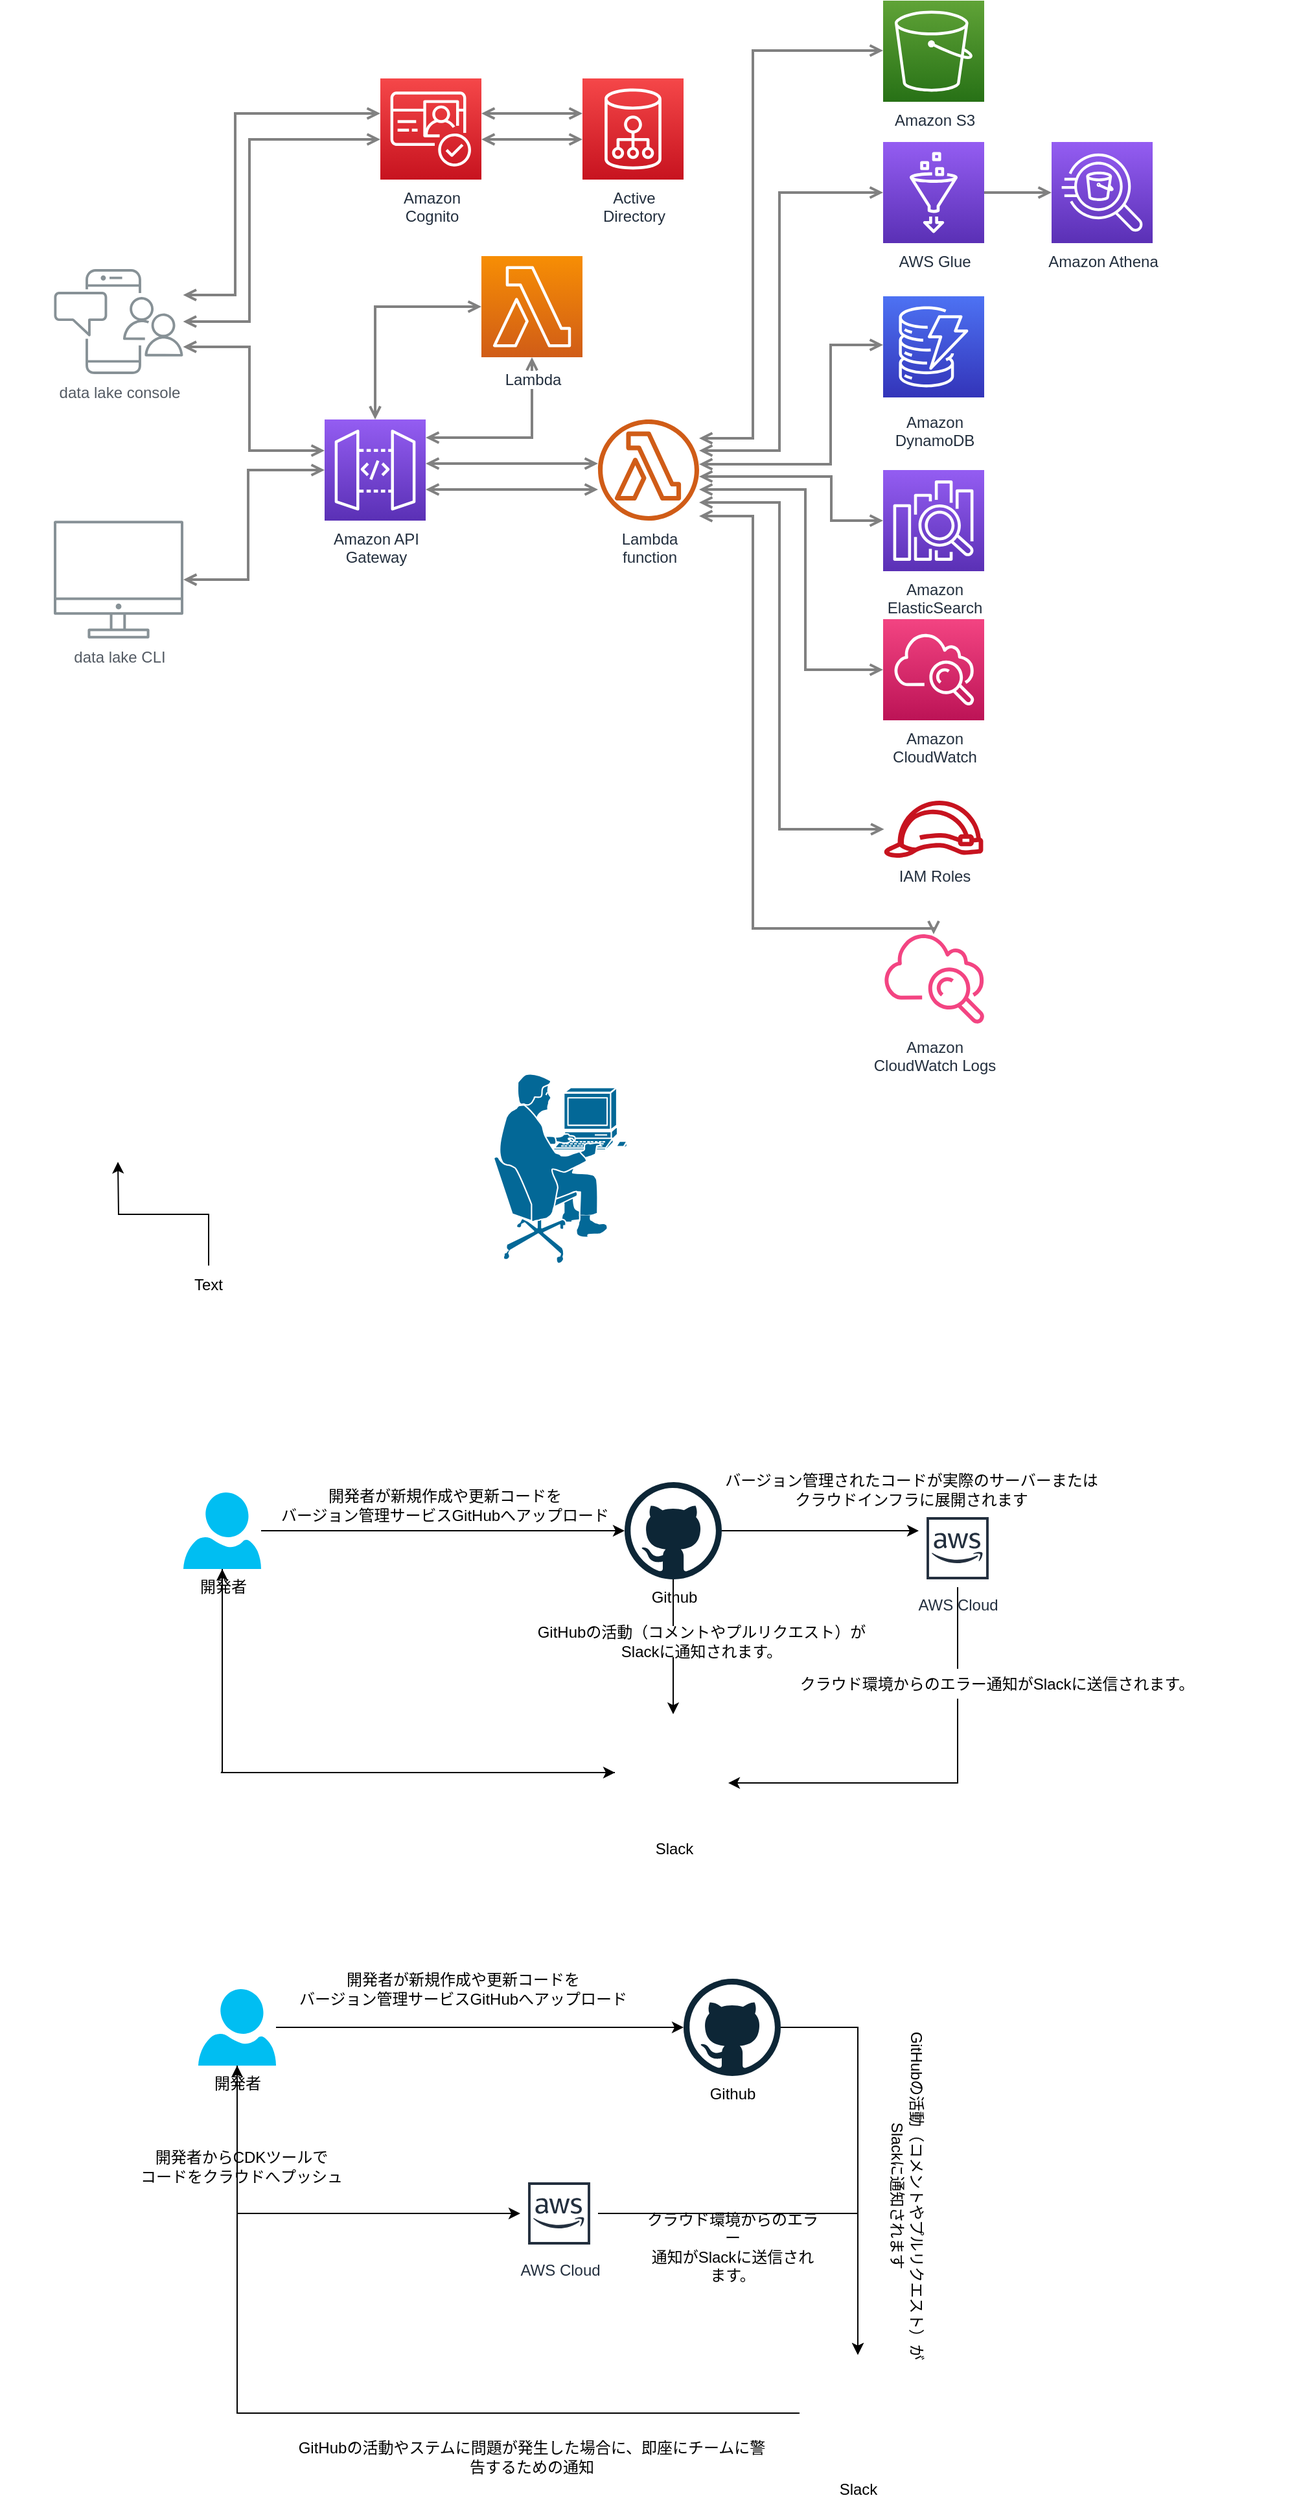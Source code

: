 <mxfile version="24.7.13">
  <diagram id="Ht1M8jgEwFfnCIfOTk4-" name="Page-1">
    <mxGraphModel dx="1320" dy="761" grid="0" gridSize="10" guides="1" tooltips="1" connect="1" arrows="1" fold="1" page="0" pageScale="1" pageWidth="1169" pageHeight="827" background="none" math="0" shadow="0">
      <root>
        <mxCell id="0" />
        <mxCell id="1" parent="0" />
        <mxCell id="UEzPUAAOIrF-is8g5C7q-128" style="edgeStyle=orthogonalEdgeStyle;rounded=0;orthogonalLoop=1;jettySize=auto;html=1;startArrow=open;startFill=0;endArrow=open;endFill=0;strokeWidth=2;strokeColor=#808080;" parent="1" source="UEzPUAAOIrF-is8g5C7q-109" target="UEzPUAAOIrF-is8g5C7q-114" edge="1">
          <mxGeometry relative="1" as="geometry">
            <Array as="points">
              <mxPoint x="310.5" y="461.5" />
              <mxPoint x="310.5" y="376.5" />
            </Array>
          </mxGeometry>
        </mxCell>
        <mxCell id="UEzPUAAOIrF-is8g5C7q-124" style="edgeStyle=orthogonalEdgeStyle;rounded=0;orthogonalLoop=1;jettySize=auto;html=1;startArrow=open;startFill=0;endArrow=open;endFill=0;strokeWidth=2;strokeColor=#808080;" parent="1" source="UEzPUAAOIrF-is8g5C7q-110" target="UEzPUAAOIrF-is8g5C7q-111" edge="1">
          <mxGeometry relative="1" as="geometry">
            <Array as="points">
              <mxPoint x="300.5" y="241.5" />
              <mxPoint x="300.5" y="101.5" />
            </Array>
          </mxGeometry>
        </mxCell>
        <mxCell id="UEzPUAAOIrF-is8g5C7q-127" style="edgeStyle=orthogonalEdgeStyle;rounded=0;orthogonalLoop=1;jettySize=auto;html=1;startArrow=open;startFill=0;endArrow=open;endFill=0;strokeWidth=2;strokeColor=#808080;" parent="1" source="UEzPUAAOIrF-is8g5C7q-110" target="UEzPUAAOIrF-is8g5C7q-114" edge="1">
          <mxGeometry relative="1" as="geometry">
            <Array as="points">
              <mxPoint x="311.5" y="281.5" />
              <mxPoint x="311.5" y="361.5" />
            </Array>
          </mxGeometry>
        </mxCell>
        <mxCell id="UEzPUAAOIrF-is8g5C7q-125" style="edgeStyle=orthogonalEdgeStyle;rounded=0;orthogonalLoop=1;jettySize=auto;html=1;startArrow=open;startFill=0;endArrow=open;endFill=0;strokeWidth=2;strokeColor=#808080;" parent="1" source="UEzPUAAOIrF-is8g5C7q-111" target="UEzPUAAOIrF-is8g5C7q-112" edge="1">
          <mxGeometry relative="1" as="geometry">
            <Array as="points">
              <mxPoint x="530.5" y="101.5" />
              <mxPoint x="530.5" y="101.5" />
            </Array>
          </mxGeometry>
        </mxCell>
        <mxCell id="UEzPUAAOIrF-is8g5C7q-126" style="edgeStyle=orthogonalEdgeStyle;rounded=0;orthogonalLoop=1;jettySize=auto;html=1;startArrow=open;startFill=0;endArrow=open;endFill=0;strokeWidth=2;strokeColor=#808080;" parent="1" source="UEzPUAAOIrF-is8g5C7q-113" target="UEzPUAAOIrF-is8g5C7q-114" edge="1">
          <mxGeometry relative="1" as="geometry" />
        </mxCell>
        <mxCell id="UEzPUAAOIrF-is8g5C7q-129" style="edgeStyle=orthogonalEdgeStyle;rounded=0;orthogonalLoop=1;jettySize=auto;html=1;startArrow=open;startFill=0;endArrow=open;endFill=0;strokeWidth=2;strokeColor=#808080;" parent="1" source="UEzPUAAOIrF-is8g5C7q-114" target="UEzPUAAOIrF-is8g5C7q-115" edge="1">
          <mxGeometry relative="1" as="geometry">
            <Array as="points">
              <mxPoint x="510.5" y="391.5" />
              <mxPoint x="510.5" y="391.5" />
            </Array>
          </mxGeometry>
        </mxCell>
        <mxCell id="UEzPUAAOIrF-is8g5C7q-130" style="edgeStyle=orthogonalEdgeStyle;rounded=0;orthogonalLoop=1;jettySize=auto;html=1;startArrow=open;startFill=0;endArrow=open;endFill=0;strokeWidth=2;strokeColor=#808080;" parent="1" source="UEzPUAAOIrF-is8g5C7q-115" target="UEzPUAAOIrF-is8g5C7q-116" edge="1">
          <mxGeometry relative="1" as="geometry">
            <Array as="points">
              <mxPoint x="700" y="352" />
              <mxPoint x="700" y="53" />
            </Array>
          </mxGeometry>
        </mxCell>
        <mxCell id="UEzPUAAOIrF-is8g5C7q-131" style="edgeStyle=orthogonalEdgeStyle;rounded=0;orthogonalLoop=1;jettySize=auto;html=1;startArrow=open;startFill=0;endArrow=open;endFill=0;strokeWidth=2;strokeColor=#808080;" parent="1" source="UEzPUAAOIrF-is8g5C7q-115" target="UEzPUAAOIrF-is8g5C7q-117" edge="1">
          <mxGeometry relative="1" as="geometry">
            <Array as="points">
              <mxPoint x="720.5" y="361.5" />
              <mxPoint x="720.5" y="162.5" />
            </Array>
          </mxGeometry>
        </mxCell>
        <mxCell id="UEzPUAAOIrF-is8g5C7q-132" style="edgeStyle=orthogonalEdgeStyle;rounded=0;orthogonalLoop=1;jettySize=auto;html=1;startArrow=open;startFill=0;endArrow=open;endFill=0;strokeWidth=2;strokeColor=#808080;" parent="1" source="UEzPUAAOIrF-is8g5C7q-115" target="UEzPUAAOIrF-is8g5C7q-119" edge="1">
          <mxGeometry relative="1" as="geometry">
            <Array as="points">
              <mxPoint x="760" y="372" />
              <mxPoint x="760" y="280" />
            </Array>
          </mxGeometry>
        </mxCell>
        <mxCell id="UEzPUAAOIrF-is8g5C7q-133" style="edgeStyle=orthogonalEdgeStyle;rounded=0;orthogonalLoop=1;jettySize=auto;html=1;startArrow=open;startFill=0;endArrow=open;endFill=0;strokeWidth=2;strokeColor=#808080;" parent="1" source="UEzPUAAOIrF-is8g5C7q-115" target="UEzPUAAOIrF-is8g5C7q-120" edge="1">
          <mxGeometry relative="1" as="geometry">
            <Array as="points">
              <mxPoint x="760.5" y="381.5" />
              <mxPoint x="760.5" y="415.5" />
            </Array>
          </mxGeometry>
        </mxCell>
        <mxCell id="UEzPUAAOIrF-is8g5C7q-134" style="edgeStyle=orthogonalEdgeStyle;rounded=0;orthogonalLoop=1;jettySize=auto;html=1;startArrow=open;startFill=0;endArrow=open;endFill=0;strokeWidth=2;strokeColor=#808080;" parent="1" source="UEzPUAAOIrF-is8g5C7q-115" target="UEzPUAAOIrF-is8g5C7q-121" edge="1">
          <mxGeometry relative="1" as="geometry">
            <Array as="points">
              <mxPoint x="740.5" y="391.5" />
              <mxPoint x="740.5" y="530.5" />
            </Array>
          </mxGeometry>
        </mxCell>
        <mxCell id="UEzPUAAOIrF-is8g5C7q-135" style="edgeStyle=orthogonalEdgeStyle;rounded=0;orthogonalLoop=1;jettySize=auto;html=1;startArrow=open;startFill=0;endArrow=open;endFill=0;strokeWidth=2;strokeColor=#808080;" parent="1" source="UEzPUAAOIrF-is8g5C7q-115" target="UEzPUAAOIrF-is8g5C7q-122" edge="1">
          <mxGeometry relative="1" as="geometry">
            <Array as="points">
              <mxPoint x="720.5" y="401.5" />
              <mxPoint x="720.5" y="653.5" />
            </Array>
          </mxGeometry>
        </mxCell>
        <mxCell id="UEzPUAAOIrF-is8g5C7q-136" style="edgeStyle=orthogonalEdgeStyle;rounded=0;orthogonalLoop=1;jettySize=auto;html=1;startArrow=open;startFill=0;endArrow=open;endFill=0;strokeWidth=2;strokeColor=#808080;" parent="1" source="UEzPUAAOIrF-is8g5C7q-115" target="UEzPUAAOIrF-is8g5C7q-123" edge="1">
          <mxGeometry relative="1" as="geometry">
            <Array as="points">
              <mxPoint x="700" y="412" />
              <mxPoint x="700" y="730" />
            </Array>
          </mxGeometry>
        </mxCell>
        <mxCell id="UEzPUAAOIrF-is8g5C7q-137" value="" style="edgeStyle=orthogonalEdgeStyle;rounded=0;orthogonalLoop=1;jettySize=auto;html=1;startArrow=none;startFill=0;endArrow=open;endFill=0;strokeWidth=2;strokeColor=#808080;" parent="1" source="UEzPUAAOIrF-is8g5C7q-117" target="UEzPUAAOIrF-is8g5C7q-118" edge="1">
          <mxGeometry relative="1" as="geometry" />
        </mxCell>
        <mxCell id="UEzPUAAOIrF-is8g5C7q-139" style="edgeStyle=orthogonalEdgeStyle;rounded=0;orthogonalLoop=1;jettySize=auto;html=1;startArrow=open;startFill=0;endArrow=open;endFill=0;strokeWidth=2;strokeColor=#808080;" parent="1" source="UEzPUAAOIrF-is8g5C7q-110" target="UEzPUAAOIrF-is8g5C7q-111" edge="1">
          <mxGeometry relative="1" as="geometry">
            <mxPoint x="270.285" y="261.676" as="sourcePoint" />
            <mxPoint x="422.5" y="124.029" as="targetPoint" />
            <Array as="points">
              <mxPoint x="311.5" y="261.5" />
              <mxPoint x="311.5" y="121.5" />
            </Array>
          </mxGeometry>
        </mxCell>
        <mxCell id="UEzPUAAOIrF-is8g5C7q-141" style="edgeStyle=orthogonalEdgeStyle;rounded=0;orthogonalLoop=1;jettySize=auto;html=1;startArrow=open;startFill=0;endArrow=open;endFill=0;strokeWidth=2;strokeColor=#808080;" parent="1" source="UEzPUAAOIrF-is8g5C7q-113" target="UEzPUAAOIrF-is8g5C7q-114" edge="1">
          <mxGeometry relative="1" as="geometry">
            <mxPoint x="500.5" y="260.224" as="sourcePoint" />
            <mxPoint x="418.466" y="347.5" as="targetPoint" />
            <Array as="points">
              <mxPoint x="529.5" y="351.5" />
            </Array>
          </mxGeometry>
        </mxCell>
        <mxCell id="UEzPUAAOIrF-is8g5C7q-142" style="edgeStyle=orthogonalEdgeStyle;rounded=0;orthogonalLoop=1;jettySize=auto;html=1;startArrow=open;startFill=0;endArrow=open;endFill=0;strokeWidth=2;strokeColor=#808080;" parent="1" source="UEzPUAAOIrF-is8g5C7q-114" target="UEzPUAAOIrF-is8g5C7q-115" edge="1">
          <mxGeometry relative="1" as="geometry">
            <mxPoint x="457.5" y="386.5" as="sourcePoint" />
            <mxPoint x="590.5" y="386.5" as="targetPoint" />
            <Array as="points">
              <mxPoint x="510.5" y="371.5" />
              <mxPoint x="510.5" y="371.5" />
            </Array>
          </mxGeometry>
        </mxCell>
        <mxCell id="UEzPUAAOIrF-is8g5C7q-143" style="edgeStyle=orthogonalEdgeStyle;rounded=0;orthogonalLoop=1;jettySize=auto;html=1;startArrow=open;startFill=0;endArrow=open;endFill=0;strokeWidth=2;strokeColor=#808080;" parent="1" source="UEzPUAAOIrF-is8g5C7q-111" target="UEzPUAAOIrF-is8g5C7q-112" edge="1">
          <mxGeometry relative="1" as="geometry">
            <mxPoint x="500.5" y="111.5" as="sourcePoint" />
            <mxPoint x="578.5" y="111.5" as="targetPoint" />
            <Array as="points">
              <mxPoint x="530.5" y="121.5" />
              <mxPoint x="530.5" y="121.5" />
            </Array>
          </mxGeometry>
        </mxCell>
        <mxCell id="UEzPUAAOIrF-is8g5C7q-109" value="data lake CLI" style="outlineConnect=0;gradientColor=none;fontColor=#545B64;strokeColor=none;fillColor=#879196;dashed=0;verticalLabelPosition=bottom;verticalAlign=top;align=center;html=1;fontSize=12;fontStyle=0;aspect=fixed;shape=mxgraph.aws4.illustration_desktop;pointerEvents=1;labelBackgroundColor=#ffffff;" parent="1" vertex="1">
          <mxGeometry x="160.5" y="415.5" width="100" height="91" as="geometry" />
        </mxCell>
        <mxCell id="UEzPUAAOIrF-is8g5C7q-110" value="data lake console" style="outlineConnect=0;gradientColor=none;fontColor=#545B64;strokeColor=none;fillColor=#879196;dashed=0;verticalLabelPosition=bottom;verticalAlign=top;align=center;html=1;fontSize=12;fontStyle=0;aspect=fixed;shape=mxgraph.aws4.illustration_notification;pointerEvents=1;labelBackgroundColor=#ffffff;" parent="1" vertex="1">
          <mxGeometry x="160.5" y="221.5" width="100" height="81" as="geometry" />
        </mxCell>
        <mxCell id="UEzPUAAOIrF-is8g5C7q-111" value="Amazon &lt;br&gt;Cognito" style="outlineConnect=0;fontColor=#232F3E;gradientColor=#F54749;gradientDirection=north;fillColor=#C7131F;strokeColor=#ffffff;dashed=0;verticalLabelPosition=bottom;verticalAlign=top;align=center;html=1;fontSize=12;fontStyle=0;aspect=fixed;shape=mxgraph.aws4.resourceIcon;resIcon=mxgraph.aws4.cognito;labelBackgroundColor=#ffffff;" parent="1" vertex="1">
          <mxGeometry x="412.5" y="74.5" width="78" height="78" as="geometry" />
        </mxCell>
        <mxCell id="UEzPUAAOIrF-is8g5C7q-112" value="Active&lt;br&gt;Directory" style="outlineConnect=0;fontColor=#232F3E;gradientColor=#F54749;gradientDirection=north;fillColor=#C7131F;strokeColor=#ffffff;dashed=0;verticalLabelPosition=bottom;verticalAlign=top;align=center;html=1;fontSize=12;fontStyle=0;aspect=fixed;shape=mxgraph.aws4.resourceIcon;resIcon=mxgraph.aws4.cloud_directory;labelBackgroundColor=#ffffff;" parent="1" vertex="1">
          <mxGeometry x="568.5" y="74.5" width="78" height="78" as="geometry" />
        </mxCell>
        <mxCell id="UEzPUAAOIrF-is8g5C7q-113" value="Lambda" style="outlineConnect=0;fontColor=#232F3E;gradientColor=#F78E04;gradientDirection=north;fillColor=#D05C17;strokeColor=#ffffff;dashed=0;verticalLabelPosition=bottom;verticalAlign=top;align=center;html=1;fontSize=12;fontStyle=0;aspect=fixed;shape=mxgraph.aws4.resourceIcon;resIcon=mxgraph.aws4.lambda;labelBackgroundColor=#ffffff;spacingTop=3;" parent="1" vertex="1">
          <mxGeometry x="490.5" y="211.5" width="78" height="78" as="geometry" />
        </mxCell>
        <mxCell id="UEzPUAAOIrF-is8g5C7q-114" value="Amazon API&lt;br&gt;Gateway&lt;br&gt;" style="outlineConnect=0;fontColor=#232F3E;gradientColor=#945DF2;gradientDirection=north;fillColor=#5A30B5;strokeColor=#ffffff;dashed=0;verticalLabelPosition=bottom;verticalAlign=top;align=center;html=1;fontSize=12;fontStyle=0;aspect=fixed;shape=mxgraph.aws4.resourceIcon;resIcon=mxgraph.aws4.api_gateway;labelBackgroundColor=#ffffff;" parent="1" vertex="1">
          <mxGeometry x="369.5" y="337.5" width="78" height="78" as="geometry" />
        </mxCell>
        <mxCell id="UEzPUAAOIrF-is8g5C7q-115" value="Lambda&lt;br&gt;function" style="outlineConnect=0;fontColor=#232F3E;gradientColor=none;fillColor=#D05C17;strokeColor=none;dashed=0;verticalLabelPosition=bottom;verticalAlign=top;align=center;html=1;fontSize=12;fontStyle=0;aspect=fixed;pointerEvents=1;shape=mxgraph.aws4.lambda_function;labelBackgroundColor=#ffffff;" parent="1" vertex="1">
          <mxGeometry x="580.5" y="337.5" width="78" height="78" as="geometry" />
        </mxCell>
        <mxCell id="UEzPUAAOIrF-is8g5C7q-116" value="Amazon S3" style="outlineConnect=0;fontColor=#232F3E;gradientColor=#60A337;gradientDirection=north;fillColor=#277116;strokeColor=#ffffff;dashed=0;verticalLabelPosition=bottom;verticalAlign=top;align=center;html=1;fontSize=12;fontStyle=0;aspect=fixed;shape=mxgraph.aws4.resourceIcon;resIcon=mxgraph.aws4.s3;labelBackgroundColor=#ffffff;" parent="1" vertex="1">
          <mxGeometry x="800.5" y="14.5" width="78" height="78" as="geometry" />
        </mxCell>
        <mxCell id="UEzPUAAOIrF-is8g5C7q-117" value="AWS Glue" style="outlineConnect=0;fontColor=#232F3E;gradientColor=#945DF2;gradientDirection=north;fillColor=#5A30B5;strokeColor=#ffffff;dashed=0;verticalLabelPosition=bottom;verticalAlign=top;align=center;html=1;fontSize=12;fontStyle=0;aspect=fixed;shape=mxgraph.aws4.resourceIcon;resIcon=mxgraph.aws4.glue;labelBackgroundColor=#ffffff;" parent="1" vertex="1">
          <mxGeometry x="800.5" y="123.5" width="78" height="78" as="geometry" />
        </mxCell>
        <mxCell id="UEzPUAAOIrF-is8g5C7q-118" value="Amazon Athena" style="outlineConnect=0;fontColor=#232F3E;gradientColor=#945DF2;gradientDirection=north;fillColor=#5A30B5;strokeColor=#ffffff;dashed=0;verticalLabelPosition=bottom;verticalAlign=top;align=center;html=1;fontSize=12;fontStyle=0;aspect=fixed;shape=mxgraph.aws4.resourceIcon;resIcon=mxgraph.aws4.athena;labelBackgroundColor=#ffffff;" parent="1" vertex="1">
          <mxGeometry x="930.5" y="123.5" width="78" height="78" as="geometry" />
        </mxCell>
        <mxCell id="UEzPUAAOIrF-is8g5C7q-119" value="Amazon&lt;br&gt;DynamoDB&lt;br&gt;" style="outlineConnect=0;fontColor=#232F3E;gradientColor=#4D72F3;gradientDirection=north;fillColor=#3334B9;strokeColor=#ffffff;dashed=0;verticalLabelPosition=bottom;verticalAlign=top;align=center;html=1;fontSize=12;fontStyle=0;aspect=fixed;shape=mxgraph.aws4.resourceIcon;resIcon=mxgraph.aws4.dynamodb;labelBackgroundColor=#ffffff;spacingTop=5;" parent="1" vertex="1">
          <mxGeometry x="800.5" y="242.5" width="78" height="78" as="geometry" />
        </mxCell>
        <mxCell id="UEzPUAAOIrF-is8g5C7q-120" value="Amazon&lt;br&gt;ElasticSearch&lt;br&gt;Service&lt;br&gt;" style="outlineConnect=0;fontColor=#232F3E;gradientColor=#945DF2;gradientDirection=north;fillColor=#5A30B5;strokeColor=#ffffff;dashed=0;verticalLabelPosition=bottom;verticalAlign=top;align=center;html=1;fontSize=12;fontStyle=0;aspect=fixed;shape=mxgraph.aws4.resourceIcon;resIcon=mxgraph.aws4.elasticsearch_service;labelBackgroundColor=#ffffff;" parent="1" vertex="1">
          <mxGeometry x="800.5" y="376.5" width="78" height="78" as="geometry" />
        </mxCell>
        <mxCell id="UEzPUAAOIrF-is8g5C7q-121" value="Amazon&lt;br&gt;CloudWatch&lt;br&gt;" style="outlineConnect=0;fontColor=#232F3E;gradientColor=#F34482;gradientDirection=north;fillColor=#BC1356;strokeColor=#ffffff;dashed=0;verticalLabelPosition=bottom;verticalAlign=top;align=center;html=1;fontSize=12;fontStyle=0;aspect=fixed;shape=mxgraph.aws4.resourceIcon;resIcon=mxgraph.aws4.cloudwatch;labelBackgroundColor=#ffffff;" parent="1" vertex="1">
          <mxGeometry x="800.5" y="491.5" width="78" height="78" as="geometry" />
        </mxCell>
        <mxCell id="UEzPUAAOIrF-is8g5C7q-122" value="IAM Roles" style="outlineConnect=0;fontColor=#232F3E;gradientColor=none;fillColor=#C7131F;strokeColor=none;dashed=0;verticalLabelPosition=bottom;verticalAlign=top;align=center;html=1;fontSize=12;fontStyle=0;aspect=fixed;pointerEvents=1;shape=mxgraph.aws4.role;labelBackgroundColor=#ffffff;" parent="1" vertex="1">
          <mxGeometry x="800.5" y="631.5" width="78" height="44" as="geometry" />
        </mxCell>
        <mxCell id="UEzPUAAOIrF-is8g5C7q-123" value="Amazon&lt;br&gt;CloudWatch Logs&lt;br&gt;" style="outlineConnect=0;fontColor=#232F3E;gradientColor=none;gradientDirection=north;fillColor=#F34482;strokeColor=none;dashed=0;verticalLabelPosition=bottom;verticalAlign=top;align=center;html=1;fontSize=12;fontStyle=0;aspect=fixed;shape=mxgraph.aws4.cloudwatch;labelBackgroundColor=#ffffff;" parent="1" vertex="1">
          <mxGeometry x="800.5" y="730" width="78" height="78" as="geometry" />
        </mxCell>
        <mxCell id="zx6dYSFP0FjN7kiB9qOy-3" style="edgeStyle=orthogonalEdgeStyle;rounded=0;orthogonalLoop=1;jettySize=auto;html=1;exitX=0.5;exitY=0;exitDx=0;exitDy=0;" edge="1" parent="1" source="zx6dYSFP0FjN7kiB9qOy-1">
          <mxGeometry relative="1" as="geometry">
            <mxPoint x="210" y="910" as="targetPoint" />
          </mxGeometry>
        </mxCell>
        <mxCell id="zx6dYSFP0FjN7kiB9qOy-1" value="Text" style="text;html=1;align=center;verticalAlign=middle;whiteSpace=wrap;rounded=0;" vertex="1" parent="1">
          <mxGeometry x="250" y="990" width="60" height="30" as="geometry" />
        </mxCell>
        <mxCell id="zx6dYSFP0FjN7kiB9qOy-2" value="" style="shape=mxgraph.cisco.people.pc_man;html=1;pointerEvents=1;dashed=0;fillColor=#036897;strokeColor=#ffffff;strokeWidth=2;verticalLabelPosition=bottom;verticalAlign=top;align=center;outlineConnect=0;" vertex="1" parent="1">
          <mxGeometry x="500" y="841" width="104" height="149" as="geometry" />
        </mxCell>
        <mxCell id="zx6dYSFP0FjN7kiB9qOy-9" style="edgeStyle=orthogonalEdgeStyle;rounded=0;orthogonalLoop=1;jettySize=auto;html=1;" edge="1" parent="1" source="zx6dYSFP0FjN7kiB9qOy-4" target="zx6dYSFP0FjN7kiB9qOy-8">
          <mxGeometry relative="1" as="geometry">
            <Array as="points">
              <mxPoint x="291" y="1380" />
              <mxPoint x="290" y="1395" />
            </Array>
          </mxGeometry>
        </mxCell>
        <mxCell id="zx6dYSFP0FjN7kiB9qOy-15" style="edgeStyle=orthogonalEdgeStyle;rounded=0;orthogonalLoop=1;jettySize=auto;html=1;" edge="1" parent="1" source="zx6dYSFP0FjN7kiB9qOy-4" target="zx6dYSFP0FjN7kiB9qOy-6">
          <mxGeometry relative="1" as="geometry" />
        </mxCell>
        <mxCell id="zx6dYSFP0FjN7kiB9qOy-4" value="開発者" style="verticalLabelPosition=bottom;html=1;verticalAlign=top;align=center;strokeColor=none;fillColor=#00BEF2;shape=mxgraph.azure.user;" vertex="1" parent="1">
          <mxGeometry x="260.5" y="1165" width="60" height="59" as="geometry" />
        </mxCell>
        <mxCell id="zx6dYSFP0FjN7kiB9qOy-12" style="edgeStyle=orthogonalEdgeStyle;rounded=0;orthogonalLoop=1;jettySize=auto;html=1;" edge="1" parent="1" source="zx6dYSFP0FjN7kiB9qOy-6" target="zx6dYSFP0FjN7kiB9qOy-7">
          <mxGeometry relative="1" as="geometry">
            <Array as="points">
              <mxPoint x="660" y="1190" />
            </Array>
          </mxGeometry>
        </mxCell>
        <mxCell id="zx6dYSFP0FjN7kiB9qOy-6" value="Github" style="dashed=0;outlineConnect=0;html=1;align=center;labelPosition=center;verticalLabelPosition=bottom;verticalAlign=top;shape=mxgraph.weblogos.github" vertex="1" parent="1">
          <mxGeometry x="601" y="1157" width="75" height="75" as="geometry" />
        </mxCell>
        <mxCell id="zx6dYSFP0FjN7kiB9qOy-16" style="edgeStyle=orthogonalEdgeStyle;rounded=0;orthogonalLoop=1;jettySize=auto;html=1;entryX=0.972;entryY=0.589;entryDx=0;entryDy=0;entryPerimeter=0;" edge="1" parent="1" source="zx6dYSFP0FjN7kiB9qOy-7" target="zx6dYSFP0FjN7kiB9qOy-8">
          <mxGeometry relative="1" as="geometry">
            <Array as="points">
              <mxPoint x="858" y="1389" />
            </Array>
          </mxGeometry>
        </mxCell>
        <mxCell id="zx6dYSFP0FjN7kiB9qOy-7" value="AWS Cloud" style="sketch=0;outlineConnect=0;fontColor=#232F3E;gradientColor=none;strokeColor=#232F3E;fillColor=#ffffff;dashed=0;verticalLabelPosition=bottom;verticalAlign=top;align=center;html=1;fontSize=12;fontStyle=0;aspect=fixed;shape=mxgraph.aws4.resourceIcon;resIcon=mxgraph.aws4.aws_cloud;" vertex="1" parent="1">
          <mxGeometry x="828" y="1178" width="60" height="60" as="geometry" />
        </mxCell>
        <mxCell id="zx6dYSFP0FjN7kiB9qOy-8" value="Slack" style="shape=image;html=1;verticalAlign=top;verticalLabelPosition=bottom;labelBackgroundColor=#ffffff;imageAspect=0;aspect=fixed;image=https://cdn2.iconfinder.com/data/icons/social-media-2285/512/1_Slack_colored_svg-128.png" vertex="1" parent="1">
          <mxGeometry x="593.5" y="1336" width="90" height="90" as="geometry" />
        </mxCell>
        <mxCell id="zx6dYSFP0FjN7kiB9qOy-17" value="開発者が新規作成や更新コードを&lt;div&gt;バージョン管理サービスGitHubへ&lt;span style=&quot;background-color: initial;&quot;&gt;アップロード&lt;/span&gt;&lt;/div&gt;" style="text;html=1;align=center;verticalAlign=middle;resizable=0;points=[];autosize=1;strokeColor=none;fillColor=none;" vertex="1" parent="1">
          <mxGeometry x="327" y="1154" width="270" height="41" as="geometry" />
        </mxCell>
        <mxCell id="zx6dYSFP0FjN7kiB9qOy-18" value="バージョン管理されたコードが実際のサーバーまたは&lt;div&gt;クラウドインフラに展開されます&lt;/div&gt;" style="text;html=1;align=center;verticalAlign=middle;resizable=0;points=[];autosize=1;strokeColor=none;fillColor=none;" vertex="1" parent="1">
          <mxGeometry x="670" y="1142" width="304" height="41" as="geometry" />
        </mxCell>
        <mxCell id="zx6dYSFP0FjN7kiB9qOy-22" style="edgeStyle=orthogonalEdgeStyle;rounded=0;orthogonalLoop=1;jettySize=auto;html=1;entryX=0.5;entryY=1;entryDx=0;entryDy=0;entryPerimeter=0;" edge="1" parent="1" source="zx6dYSFP0FjN7kiB9qOy-8" target="zx6dYSFP0FjN7kiB9qOy-4">
          <mxGeometry relative="1" as="geometry" />
        </mxCell>
        <mxCell id="zx6dYSFP0FjN7kiB9qOy-23" value="&lt;span style=&quot;text-wrap-mode: nowrap;&quot;&gt;クラウド環境からのエラー通知がSlackに送信されます。&lt;/span&gt;" style="rounded=1;whiteSpace=wrap;html=1;dashed=1;dashPattern=1 1;strokeColor=none;" vertex="1" parent="1">
          <mxGeometry x="703" y="1301" width="371" height="23" as="geometry" />
        </mxCell>
        <mxCell id="zx6dYSFP0FjN7kiB9qOy-25" value="" style="edgeStyle=orthogonalEdgeStyle;rounded=0;orthogonalLoop=1;jettySize=auto;html=1;" edge="1" parent="1" source="zx6dYSFP0FjN7kiB9qOy-6" target="zx6dYSFP0FjN7kiB9qOy-8">
          <mxGeometry relative="1" as="geometry">
            <mxPoint x="639" y="1232" as="sourcePoint" />
            <mxPoint x="638.5" y="1275" as="targetPoint" />
          </mxGeometry>
        </mxCell>
        <mxCell id="zx6dYSFP0FjN7kiB9qOy-26" value="&lt;div&gt;&lt;span style=&quot;text-wrap-mode: nowrap;&quot;&gt;&lt;br&gt;&lt;/span&gt;&lt;/div&gt;&lt;span style=&quot;text-wrap-mode: nowrap;&quot;&gt;GitHubの活動（コメントやプルリクエスト）が&lt;/span&gt;&lt;div&gt;&lt;span style=&quot;text-wrap-mode: nowrap;&quot;&gt;Slackに通知されます。&lt;/span&gt;&lt;/div&gt;&lt;div&gt;&lt;span style=&quot;text-wrap-mode: nowrap;&quot;&gt;&lt;br&gt;&lt;/span&gt;&lt;/div&gt;" style="rounded=1;whiteSpace=wrap;html=1;dashed=1;dashPattern=1 1;strokeColor=none;" vertex="1" parent="1">
          <mxGeometry x="475" y="1268" width="371" height="24" as="geometry" />
        </mxCell>
        <mxCell id="zx6dYSFP0FjN7kiB9qOy-28" style="edgeStyle=orthogonalEdgeStyle;rounded=0;orthogonalLoop=1;jettySize=auto;html=1;exitX=0.5;exitY=1;exitDx=0;exitDy=0;" edge="1" parent="1" source="zx6dYSFP0FjN7kiB9qOy-26" target="zx6dYSFP0FjN7kiB9qOy-26">
          <mxGeometry relative="1" as="geometry" />
        </mxCell>
        <mxCell id="zx6dYSFP0FjN7kiB9qOy-30" style="edgeStyle=orthogonalEdgeStyle;rounded=0;orthogonalLoop=1;jettySize=auto;html=1;" edge="1" parent="1" source="zx6dYSFP0FjN7kiB9qOy-31" target="zx6dYSFP0FjN7kiB9qOy-33">
          <mxGeometry relative="1" as="geometry" />
        </mxCell>
        <mxCell id="zx6dYSFP0FjN7kiB9qOy-46" style="edgeStyle=orthogonalEdgeStyle;rounded=0;orthogonalLoop=1;jettySize=auto;html=1;" edge="1" parent="1" source="zx6dYSFP0FjN7kiB9qOy-31" target="zx6dYSFP0FjN7kiB9qOy-35">
          <mxGeometry relative="1" as="geometry">
            <Array as="points">
              <mxPoint x="302" y="1721" />
            </Array>
          </mxGeometry>
        </mxCell>
        <mxCell id="zx6dYSFP0FjN7kiB9qOy-31" value="開発者" style="verticalLabelPosition=bottom;html=1;verticalAlign=top;align=center;strokeColor=none;fillColor=#00BEF2;shape=mxgraph.azure.user;" vertex="1" parent="1">
          <mxGeometry x="272" y="1548" width="60" height="59" as="geometry" />
        </mxCell>
        <mxCell id="zx6dYSFP0FjN7kiB9qOy-33" value="Github" style="dashed=0;outlineConnect=0;html=1;align=center;labelPosition=center;verticalLabelPosition=bottom;verticalAlign=top;shape=mxgraph.weblogos.github" vertex="1" parent="1">
          <mxGeometry x="646.5" y="1540" width="75" height="75" as="geometry" />
        </mxCell>
        <mxCell id="zx6dYSFP0FjN7kiB9qOy-44" style="edgeStyle=orthogonalEdgeStyle;rounded=0;orthogonalLoop=1;jettySize=auto;html=1;" edge="1" parent="1" source="zx6dYSFP0FjN7kiB9qOy-35" target="zx6dYSFP0FjN7kiB9qOy-36">
          <mxGeometry relative="1" as="geometry" />
        </mxCell>
        <mxCell id="zx6dYSFP0FjN7kiB9qOy-35" value="AWS Cloud" style="sketch=0;outlineConnect=0;fontColor=#232F3E;gradientColor=none;strokeColor=#232F3E;fillColor=#ffffff;dashed=0;verticalLabelPosition=bottom;verticalAlign=top;align=center;html=1;fontSize=12;fontStyle=0;aspect=fixed;shape=mxgraph.aws4.resourceIcon;resIcon=mxgraph.aws4.aws_cloud;" vertex="1" parent="1">
          <mxGeometry x="520.5" y="1691" width="60" height="60" as="geometry" />
        </mxCell>
        <mxCell id="zx6dYSFP0FjN7kiB9qOy-36" value="Slack" style="shape=image;html=1;verticalAlign=top;verticalLabelPosition=bottom;labelBackgroundColor=#ffffff;imageAspect=0;aspect=fixed;image=https://cdn2.iconfinder.com/data/icons/social-media-2285/512/1_Slack_colored_svg-128.png" vertex="1" parent="1">
          <mxGeometry x="736" y="1830" width="90" height="90" as="geometry" />
        </mxCell>
        <mxCell id="zx6dYSFP0FjN7kiB9qOy-37" value="開発者が新規作成や更新コードを&lt;div&gt;バージョン管理サービスGitHubへ&lt;span style=&quot;background-color: initial;&quot;&gt;アップロード&lt;/span&gt;&lt;/div&gt;" style="text;html=1;align=center;verticalAlign=middle;resizable=0;points=[];autosize=1;strokeColor=none;fillColor=none;" vertex="1" parent="1">
          <mxGeometry x="341" y="1527" width="270" height="41" as="geometry" />
        </mxCell>
        <mxCell id="zx6dYSFP0FjN7kiB9qOy-40" value="&lt;span style=&quot;text-wrap-mode: nowrap;&quot;&gt;クラウド環境からのエラー&lt;/span&gt;&lt;div&gt;&lt;span style=&quot;text-wrap-mode: nowrap;&quot;&gt;通知がSlackに送信されます。&lt;/span&gt;&lt;/div&gt;" style="rounded=1;whiteSpace=wrap;html=1;dashed=1;dashPattern=1 1;strokeColor=none;" vertex="1" parent="1">
          <mxGeometry x="615.5" y="1735" width="137" height="23" as="geometry" />
        </mxCell>
        <mxCell id="zx6dYSFP0FjN7kiB9qOy-41" value="" style="edgeStyle=orthogonalEdgeStyle;rounded=0;orthogonalLoop=1;jettySize=auto;html=1;" edge="1" parent="1" source="zx6dYSFP0FjN7kiB9qOy-33" target="zx6dYSFP0FjN7kiB9qOy-36">
          <mxGeometry relative="1" as="geometry">
            <mxPoint x="650.5" y="1615" as="sourcePoint" />
            <mxPoint x="650" y="1658" as="targetPoint" />
          </mxGeometry>
        </mxCell>
        <mxCell id="zx6dYSFP0FjN7kiB9qOy-42" value="&lt;div&gt;&lt;br&gt;&lt;/div&gt;" style="rounded=1;whiteSpace=wrap;html=1;dashed=1;dashPattern=1 1;strokeColor=none;rotation=90;" vertex="1" parent="1">
          <mxGeometry x="916" y="1721" width="371" height="24" as="geometry" />
        </mxCell>
        <mxCell id="zx6dYSFP0FjN7kiB9qOy-48" value="&lt;br class=&quot;Apple-interchange-newline&quot;&gt;GitHubの活動（コメントやプルリクエスト）が&lt;div style=&quot;text-wrap-mode: wrap;&quot;&gt;&lt;span style=&quot;text-wrap-mode: nowrap;&quot;&gt;Slackに通知されます&lt;/span&gt;&lt;/div&gt;&lt;div&gt;&lt;span style=&quot;text-wrap-mode: nowrap;&quot;&gt;&lt;br&gt;&lt;/span&gt;&lt;/div&gt;" style="text;html=1;align=center;verticalAlign=middle;resizable=0;points=[];autosize=1;strokeColor=none;fillColor=none;rotation=90;" vertex="1" parent="1">
          <mxGeometry x="683.5" y="1672" width="271" height="70" as="geometry" />
        </mxCell>
        <mxCell id="zx6dYSFP0FjN7kiB9qOy-51" value="" style="rounded=1;whiteSpace=wrap;html=1;dashed=1;dashPattern=1 1;strokeColor=none;" vertex="1" parent="1">
          <mxGeometry x="132" y="1665" width="371" height="23" as="geometry" />
        </mxCell>
        <mxCell id="zx6dYSFP0FjN7kiB9qOy-53" value="" style="rounded=1;whiteSpace=wrap;html=1;dashed=1;dashPattern=1 1;strokeColor=none;" vertex="1" parent="1">
          <mxGeometry x="129" y="1676" width="371" height="28" as="geometry" />
        </mxCell>
        <mxCell id="zx6dYSFP0FjN7kiB9qOy-54" value="&lt;span style=&quot;text-wrap-mode: nowrap;&quot;&gt;開発者からCDKツールで&lt;/span&gt;&lt;div&gt;&lt;span style=&quot;text-wrap-mode: nowrap;&quot;&gt;コードをクラウドへプッシュ&lt;/span&gt;&lt;/div&gt;" style="rounded=1;whiteSpace=wrap;html=1;dashed=1;dashPattern=1 1;strokeColor=none;" vertex="1" parent="1">
          <mxGeometry x="119.5" y="1673" width="371" height="23" as="geometry" />
        </mxCell>
        <mxCell id="zx6dYSFP0FjN7kiB9qOy-55" style="edgeStyle=orthogonalEdgeStyle;rounded=0;orthogonalLoop=1;jettySize=auto;html=1;entryX=0.5;entryY=1;entryDx=0;entryDy=0;entryPerimeter=0;" edge="1" parent="1" source="zx6dYSFP0FjN7kiB9qOy-36" target="zx6dYSFP0FjN7kiB9qOy-31">
          <mxGeometry relative="1" as="geometry" />
        </mxCell>
        <mxCell id="zx6dYSFP0FjN7kiB9qOy-56" value="&lt;span style=&quot;text-wrap-mode: nowrap;&quot;&gt;GitHubの活動や&lt;/span&gt;&lt;span style=&quot;text-wrap-mode: nowrap;&quot;&gt;ステムに問題が発生した場合に、即座にチームに警告するための通知&lt;/span&gt;" style="rounded=1;whiteSpace=wrap;html=1;dashed=1;dashPattern=1 1;strokeColor=none;" vertex="1" parent="1">
          <mxGeometry x="344" y="1897" width="371" height="23" as="geometry" />
        </mxCell>
      </root>
    </mxGraphModel>
  </diagram>
</mxfile>
